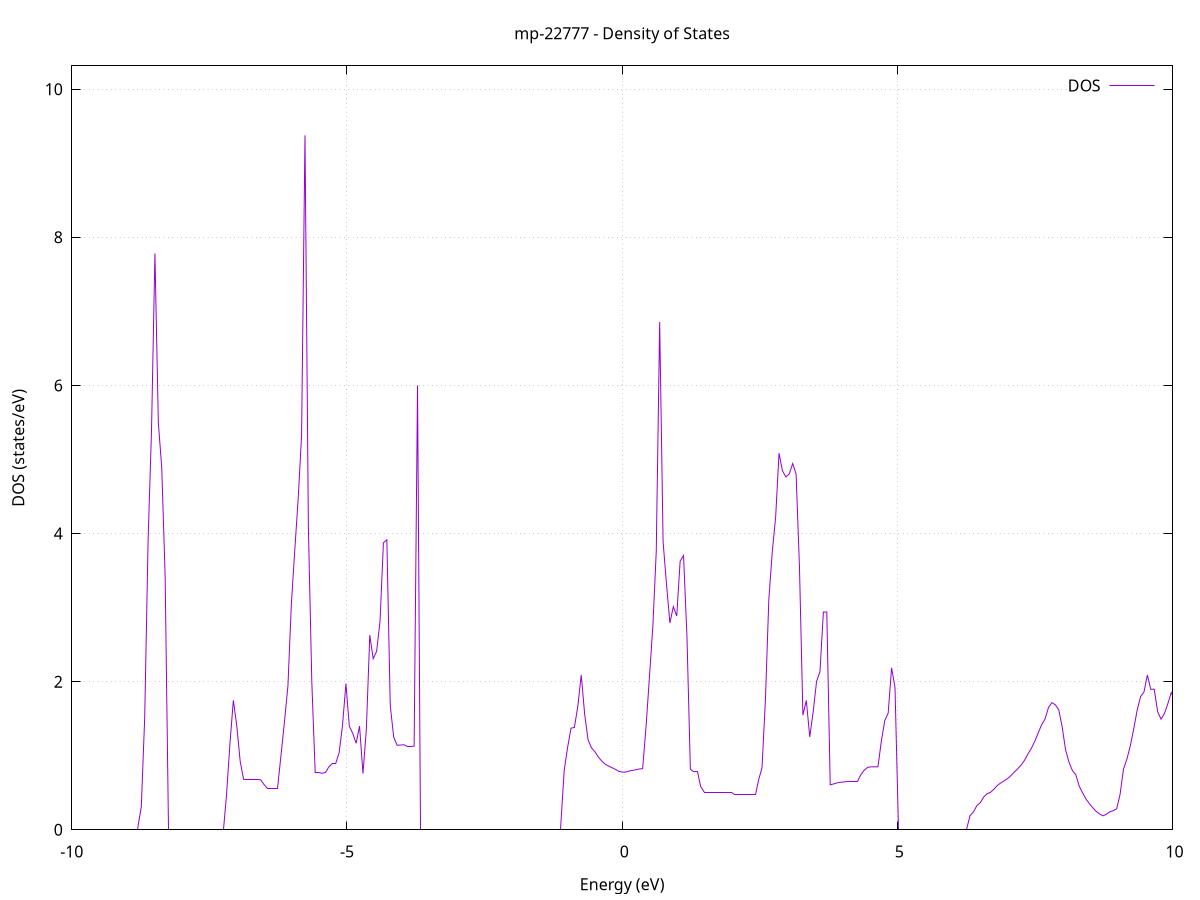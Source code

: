 set title 'mp-22777 - Density of States'
set xlabel 'Energy (eV)'
set ylabel 'DOS (states/eV)'
set grid
set xrange [-10:10]
set yrange [0:10.315]
set xzeroaxis lt -1
set terminal png size 800,600
set output 'mp-22777_dos_gnuplot.png'
plot '-' using 1:2 with lines title 'DOS'
-27.885900 0.000000
-27.823900 0.000000
-27.761900 0.000000
-27.699900 0.000000
-27.638000 0.000000
-27.576000 0.000000
-27.514000 0.000000
-27.452100 0.000000
-27.390100 0.000000
-27.328100 0.000000
-27.266200 0.000000
-27.204200 0.000000
-27.142200 0.000000
-27.080300 0.000000
-27.018300 0.000000
-26.956300 0.000000
-26.894300 0.000000
-26.832400 0.000000
-26.770400 0.000000
-26.708400 0.000000
-26.646500 0.000000
-26.584500 0.000000
-26.522500 0.000000
-26.460600 0.000000
-26.398600 0.000000
-26.336600 0.000000
-26.274700 0.000000
-26.212700 0.000000
-26.150700 0.000000
-26.088700 0.000000
-26.026800 0.000000
-25.964800 0.000000
-25.902800 0.000000
-25.840900 0.000000
-25.778900 0.000000
-25.716900 0.000000
-25.655000 0.000000
-25.593000 0.000000
-25.531000 0.000000
-25.469000 0.000000
-25.407100 0.000000
-25.345100 0.000000
-25.283100 0.000000
-25.221200 0.000000
-25.159200 0.000000
-25.097200 0.000000
-25.035300 0.000000
-24.973300 0.000000
-24.911300 0.000000
-24.849400 0.000000
-24.787400 0.000000
-24.725400 0.000000
-24.663400 0.000000
-24.601500 0.000000
-24.539500 0.000000
-24.477500 0.000000
-24.415600 0.000000
-24.353600 0.000000
-24.291600 0.000000
-24.229700 0.000000
-24.167700 0.000000
-24.105700 0.000000
-24.043800 0.000000
-23.981800 0.000000
-23.919800 0.000000
-23.857800 0.000000
-23.795900 0.000000
-23.733900 0.000000
-23.671900 0.000000
-23.610000 0.000000
-23.548000 0.000000
-23.486000 0.000000
-23.424100 0.000000
-23.362100 0.000000
-23.300100 0.000000
-23.238200 0.000000
-23.176200 0.000000
-23.114200 0.000000
-23.052200 0.000000
-22.990300 0.000000
-22.928300 0.000000
-22.866300 0.000000
-22.804400 0.000000
-22.742400 0.000000
-22.680400 0.000000
-22.618500 0.000000
-22.556500 0.000000
-22.494500 0.000000
-22.432600 0.000000
-22.370600 0.000000
-22.308600 0.000000
-22.246600 1.513200
-22.184700 20.444500
-22.122700 6.340200
-22.060700 0.000000
-21.998800 0.000000
-21.936800 0.000000
-21.874800 0.000000
-21.812900 26.746600
-21.750900 0.000000
-21.688900 7.081900
-21.626900 0.000000
-21.565000 0.000000
-21.503000 0.000000
-21.441000 0.000000
-21.379100 0.000000
-21.317100 0.000000
-21.255100 0.000000
-21.193200 0.000000
-21.131200 0.000000
-21.069200 0.000000
-21.007300 0.000000
-20.945300 0.000000
-20.883300 0.000000
-20.821300 0.000000
-20.759400 0.000000
-20.697400 0.000000
-20.635400 0.000000
-20.573500 0.000000
-20.511500 0.000000
-20.449500 0.000000
-20.387600 0.000000
-20.325600 0.000000
-20.263600 0.000000
-20.201700 0.000000
-20.139700 0.000000
-20.077700 0.000000
-20.015700 0.000000
-19.953800 0.000000
-19.891800 0.000000
-19.829800 0.000000
-19.767900 0.000000
-19.705900 0.000000
-19.643900 0.000000
-19.582000 0.000000
-19.520000 0.000000
-19.458000 0.000000
-19.396100 0.000000
-19.334100 0.000000
-19.272100 0.000000
-19.210100 0.000000
-19.148200 0.000000
-19.086200 0.000000
-19.024200 0.000000
-18.962300 0.000000
-18.900300 0.000000
-18.838300 0.000000
-18.776400 0.000000
-18.714400 0.000000
-18.652400 0.000000
-18.590500 0.000000
-18.528500 0.000000
-18.466500 0.000000
-18.404500 0.000000
-18.342600 0.000000
-18.280600 0.000000
-18.218600 0.000000
-18.156700 0.000000
-18.094700 0.000000
-18.032700 0.000000
-17.970800 0.000000
-17.908800 0.000000
-17.846800 0.000000
-17.784900 0.000000
-17.722900 0.000000
-17.660900 0.000000
-17.598900 0.000000
-17.537000 0.000000
-17.475000 0.000000
-17.413000 0.000000
-17.351100 0.000000
-17.289100 0.000000
-17.227100 0.000000
-17.165200 0.000000
-17.103200 0.000000
-17.041200 0.000000
-16.979200 0.000000
-16.917300 0.000000
-16.855300 0.000000
-16.793300 0.000000
-16.731400 0.000000
-16.669400 0.000000
-16.607400 0.000000
-16.545500 0.000000
-16.483500 0.000000
-16.421500 0.000000
-16.359600 0.000000
-16.297600 0.000000
-16.235600 0.000000
-16.173600 0.000000
-16.111700 0.000000
-16.049700 0.000000
-15.987700 0.000000
-15.925800 0.000000
-15.863800 0.000000
-15.801800 0.000000
-15.739900 0.000000
-15.677900 0.000000
-15.615900 0.000000
-15.554000 0.000000
-15.492000 0.000000
-15.430000 0.000000
-15.368000 0.000000
-15.306100 0.000000
-15.244100 0.000000
-15.182100 0.000000
-15.120200 0.000000
-15.058200 0.000000
-14.996200 0.000000
-14.934300 0.000000
-14.872300 0.000000
-14.810300 0.000000
-14.748400 0.000000
-14.686400 0.000000
-14.624400 0.000000
-14.562400 0.000000
-14.500500 0.000000
-14.438500 0.000000
-14.376500 0.000000
-14.314600 0.000000
-14.252600 0.000000
-14.190600 0.000000
-14.128700 0.000000
-14.066700 0.000000
-14.004700 0.000000
-13.942800 0.000000
-13.880800 0.000000
-13.818800 0.000000
-13.756800 0.000000
-13.694900 0.000000
-13.632900 0.000000
-13.570900 0.000000
-13.509000 0.000000
-13.447000 0.000000
-13.385000 0.000000
-13.323100 0.000000
-13.261100 0.000000
-13.199100 0.000000
-13.137100 0.000000
-13.075200 0.000000
-13.013200 0.000000
-12.951200 0.000000
-12.889300 0.000000
-12.827300 0.000000
-12.765300 0.000000
-12.703400 0.000000
-12.641400 0.000000
-12.579400 0.000000
-12.517500 0.000000
-12.455500 0.000000
-12.393500 0.000000
-12.331500 0.000000
-12.269600 0.000000
-12.207600 0.000000
-12.145600 0.000000
-12.083700 0.000000
-12.021700 0.000000
-11.959700 0.000000
-11.897800 3.068500
-11.835800 2.805400
-11.773800 1.889600
-11.711900 1.536200
-11.649900 1.529900
-11.587900 1.293600
-11.525900 1.123800
-11.464000 1.123700
-11.402000 1.123700
-11.340000 1.090700
-11.278100 1.007900
-11.216100 1.007800
-11.154100 1.007700
-11.092200 1.013300
-11.030200 1.071700
-10.968200 1.178800
-10.906300 1.178900
-10.844300 1.240400
-10.782300 1.675800
-10.720300 2.218000
-10.658400 1.763500
-10.596400 0.199500
-10.534400 0.000000
-10.472500 0.000000
-10.410500 0.000000
-10.348500 0.000000
-10.286600 0.000000
-10.224600 0.000000
-10.162600 0.000000
-10.100700 0.000000
-10.038700 0.000000
-9.976700 0.000000
-9.914700 0.000000
-9.852800 0.000000
-9.790800 0.000000
-9.728800 0.000000
-9.666900 0.000000
-9.604900 0.000000
-9.542900 0.000000
-9.481000 0.000000
-9.419000 0.000000
-9.357000 0.000000
-9.295100 0.000000
-9.233100 0.000000
-9.171100 0.000000
-9.109100 0.000000
-9.047200 0.000000
-8.985200 0.000000
-8.923200 0.000000
-8.861300 0.000000
-8.799300 0.000000
-8.737300 0.309400
-8.675400 1.510700
-8.613400 3.909400
-8.551400 5.390100
-8.489400 7.781900
-8.427500 5.498500
-8.365500 4.887700
-8.303500 3.417800
-8.241600 0.000000
-8.179600 0.000000
-8.117600 0.000000
-8.055700 0.000000
-7.993700 0.000000
-7.931700 0.000000
-7.869800 0.000000
-7.807800 0.000000
-7.745800 0.000000
-7.683800 0.000000
-7.621900 0.000000
-7.559900 0.000000
-7.497900 0.000000
-7.436000 0.000000
-7.374000 0.000000
-7.312000 0.000000
-7.250100 0.000000
-7.188100 0.477500
-7.126100 1.166000
-7.064200 1.748000
-7.002200 1.403200
-6.940200 0.924700
-6.878200 0.680400
-6.816300 0.680500
-6.754300 0.680500
-6.692300 0.680600
-6.630400 0.680600
-6.568400 0.675100
-6.506400 0.610400
-6.444500 0.558400
-6.382500 0.558400
-6.320500 0.558300
-6.258600 0.558300
-6.196600 1.020000
-6.134600 1.467300
-6.072600 1.942600
-6.010700 3.040700
-5.948700 3.771700
-5.886700 4.468300
-5.824800 5.320800
-5.762800 9.377000
-5.700800 4.071500
-5.638900 1.993400
-5.576900 0.772100
-5.514900 0.773200
-5.453000 0.762900
-5.391000 0.773400
-5.329000 0.849400
-5.267000 0.894600
-5.205100 0.894400
-5.143100 1.036400
-5.081100 1.409200
-5.019200 1.973600
-4.957200 1.399900
-4.895200 1.301000
-4.833300 1.167700
-4.771300 1.399900
-4.709300 0.759300
-4.647400 1.360300
-4.585400 2.628700
-4.523400 2.310100
-4.461400 2.409600
-4.399500 2.811200
-4.337500 3.875000
-4.275500 3.915800
-4.213600 1.680300
-4.151600 1.252900
-4.089600 1.141800
-4.027700 1.143900
-3.965700 1.148000
-3.903700 1.129100
-3.841700 1.129100
-3.779800 1.129500
-3.717800 5.999800
-3.655800 0.000000
-3.593900 0.000000
-3.531900 0.000000
-3.469900 0.000000
-3.408000 0.000000
-3.346000 0.000000
-3.284000 0.000000
-3.222100 0.000000
-3.160100 0.000000
-3.098100 0.000000
-3.036100 0.000000
-2.974200 0.000000
-2.912200 0.000000
-2.850200 0.000000
-2.788300 0.000000
-2.726300 0.000000
-2.664300 0.000000
-2.602400 0.000000
-2.540400 0.000000
-2.478400 0.000000
-2.416500 0.000000
-2.354500 0.000000
-2.292500 0.000000
-2.230500 0.000000
-2.168600 0.000000
-2.106600 0.000000
-2.044600 0.000000
-1.982700 0.000000
-1.920700 0.000000
-1.858700 0.000000
-1.796800 0.000000
-1.734800 0.000000
-1.672800 0.000000
-1.610900 0.000000
-1.548900 0.000000
-1.486900 0.000000
-1.424900 0.000000
-1.363000 0.000000
-1.301000 0.000000
-1.239000 0.000000
-1.177100 0.000000
-1.115100 0.000000
-1.053100 0.797700
-0.991200 1.111300
-0.929200 1.371500
-0.867200 1.382800
-0.805300 1.669400
-0.743300 2.090900
-0.681300 1.563100
-0.619300 1.214400
-0.557400 1.106500
-0.495400 1.054600
-0.433400 0.983900
-0.371500 0.928100
-0.309500 0.887300
-0.247500 0.860500
-0.185600 0.839500
-0.123600 0.816100
-0.061600 0.788900
0.000400 0.779300
0.062300 0.778600
0.124300 0.793200
0.186300 0.801800
0.248200 0.810200
0.310200 0.820800
0.372200 0.825500
0.434100 1.390900
0.496100 2.063800
0.558100 2.750200
0.620000 3.762100
0.682000 6.855300
0.744000 3.889500
0.806000 3.317400
0.867900 2.791000
0.929900 3.013000
0.991900 2.886200
1.053800 3.626400
1.115800 3.702700
1.177800 2.606900
1.239700 0.816600
1.301700 0.784400
1.363700 0.784400
1.425600 0.585200
1.487600 0.504800
1.549600 0.504800
1.611600 0.504800
1.673500 0.504800
1.735500 0.504800
1.797500 0.504800
1.859400 0.504800
1.921400 0.504800
1.983400 0.504800
2.045300 0.477900
2.107300 0.477900
2.169300 0.477900
2.231200 0.477900
2.293200 0.477900
2.355200 0.477900
2.417200 0.477900
2.479100 0.671800
2.541100 0.837400
2.603100 1.750700
2.665000 3.103500
2.727000 3.745200
2.789000 4.220200
2.850900 5.084300
2.912900 4.847100
2.974900 4.764900
3.036800 4.805500
3.098800 4.945900
3.160800 4.804800
3.222800 3.526700
3.284700 1.547100
3.346700 1.746400
3.408700 1.252900
3.470600 1.589100
3.532600 2.002700
3.594600 2.134600
3.656500 2.939900
3.718500 2.940000
3.780500 0.607000
3.842400 0.619100
3.904400 0.633200
3.966400 0.640700
4.028400 0.646700
4.090300 0.646800
4.152300 0.646800
4.214300 0.646900
4.276200 0.646900
4.338200 0.745100
4.400200 0.805500
4.462100 0.843600
4.524100 0.849500
4.586100 0.849600
4.648100 0.849800
4.710000 1.198700
4.772000 1.473800
4.834000 1.575700
4.895900 2.187000
4.957900 1.919400
5.019900 0.000000
5.081800 0.000000
5.143800 0.000000
5.205800 0.000000
5.267700 0.000000
5.329700 0.000000
5.391700 0.000000
5.453700 0.000000
5.515600 0.000000
5.577600 0.000000
5.639600 0.000000
5.701500 0.000000
5.763500 0.000000
5.825500 0.000000
5.887400 0.000000
5.949400 0.000000
6.011400 0.000000
6.073300 0.000000
6.135300 0.000000
6.197300 0.000000
6.259300 0.000000
6.321200 0.191400
6.383200 0.240300
6.445200 0.326600
6.507100 0.364700
6.569100 0.442600
6.631100 0.486700
6.693000 0.505700
6.755000 0.547600
6.817000 0.598700
6.878900 0.632000
6.940900 0.661800
7.002900 0.691000
7.064900 0.731900
7.126800 0.779200
7.188800 0.824900
7.250800 0.875100
7.312700 0.940000
7.374700 1.025000
7.436700 1.101000
7.498600 1.195900
7.560600 1.308900
7.622600 1.418700
7.684500 1.497100
7.746500 1.649800
7.808500 1.717200
7.870500 1.687800
7.932400 1.622500
7.994400 1.394600
8.056400 1.082700
8.118300 0.916100
8.180300 0.800700
8.242300 0.743600
8.304200 0.591100
8.366200 0.498200
8.428200 0.415800
8.490200 0.352100
8.552100 0.297100
8.614100 0.248100
8.676100 0.212300
8.738000 0.188300
8.800000 0.210000
8.862000 0.243000
8.923900 0.257800
8.985900 0.283200
9.047900 0.480200
9.109800 0.820200
9.171800 0.955900
9.233800 1.133500
9.295800 1.362900
9.357700 1.613000
9.419700 1.797800
9.481700 1.860300
9.543600 2.090000
9.605600 1.895100
9.667600 1.899500
9.729500 1.596900
9.791500 1.493600
9.853500 1.570200
9.915400 1.702800
9.977400 1.852200
10.039400 1.755600
10.101400 1.734600
10.163300 1.698100
10.225300 1.696700
10.287300 1.680600
10.349200 1.677700
10.411200 1.667000
10.473200 1.692400
10.535100 1.698800
10.597100 1.679300
10.659100 1.705700
10.721000 1.558200
10.783000 1.512400
10.845000 1.558700
10.907000 1.914200
10.968900 1.443400
11.030900 1.272200
11.092900 1.122600
11.154800 0.997300
11.216800 0.924100
11.278800 0.892500
11.340700 0.834100
11.402700 0.813700
11.464700 0.795400
11.526600 0.776300
11.588600 0.758900
11.650600 0.764000
11.712600 0.777400
11.774500 0.773900
11.836500 0.755700
11.898500 0.737100
11.960400 0.831800
12.022400 0.864700
12.084400 0.918700
12.146300 0.906900
12.208300 1.065500
12.270300 1.288600
12.332200 1.311900
12.394200 1.280000
12.456200 1.122100
12.518200 1.066700
12.580100 1.054500
12.642100 1.100200
12.704100 1.091700
12.766000 1.079500
12.828000 1.081700
12.890000 1.132500
12.951900 1.391200
13.013900 1.733500
13.075900 1.815500
13.137900 2.139700
13.199800 2.231200
13.261800 1.989500
13.323800 1.978000
13.385700 1.924300
13.447700 1.869900
13.509700 1.672600
13.571600 1.643700
13.633600 1.577500
13.695600 1.581200
13.757500 1.783500
13.819500 2.009900
13.881500 2.124600
13.943500 2.210300
14.005400 2.308800
14.067400 2.381900
14.129400 2.287300
14.191300 1.943800
14.253300 1.566500
14.315300 1.246300
14.377200 0.967000
14.439200 0.832200
14.501200 0.791500
14.563100 1.018600
14.625100 1.019100
14.687100 1.099400
14.749100 1.158300
14.811000 1.166600
14.873000 1.199000
14.935000 1.294600
14.996900 1.367600
15.058900 1.427300
15.120900 1.497300
15.182800 1.456900
15.244800 1.535700
15.306800 1.580300
15.368700 1.583100
15.430700 1.460400
15.492700 1.385100
15.554700 1.232300
15.616600 1.124200
15.678600 1.097800
15.740600 1.056300
15.802500 1.060700
15.864500 1.050900
15.926500 0.962500
15.988400 0.902500
16.050400 0.835400
16.112400 0.804000
16.174300 0.840400
16.236300 0.908800
16.298300 1.038400
16.360300 1.317200
16.422200 1.490300
16.484200 1.512100
16.546200 1.542300
16.608100 1.426400
16.670100 1.440600
16.732100 1.507100
16.794000 1.975800
16.856000 2.165200
16.918000 2.507900
16.979900 2.400800
17.041900 2.365800
17.103900 2.727500
17.165900 2.757100
17.227800 2.589000
17.289800 2.141600
17.351800 1.952800
17.413700 2.007200
17.475700 2.067200
17.537700 2.100500
17.599600 2.274000
17.661600 2.695300
17.723600 2.588900
17.785600 2.579600
17.847500 2.478200
17.909500 2.485500
17.971500 2.533100
18.033400 2.528700
18.095400 2.510100
18.157400 2.524400
18.219300 2.429000
18.281300 2.350400
18.343300 2.342900
18.405200 2.302400
18.467200 2.266900
18.529200 2.282800
18.591200 2.180600
18.653100 2.322100
18.715100 2.400300
18.777100 2.172100
18.839000 2.219000
18.901000 2.210800
18.963000 2.308800
19.024900 2.356500
19.086900 2.404900
19.148900 2.711400
19.210800 2.727700
19.272800 2.394800
19.334800 2.427800
19.396800 2.440700
19.458700 2.396900
19.520700 2.377900
19.582700 2.213400
19.644600 2.158600
19.706600 2.111800
19.768600 2.192000
19.830500 2.481500
19.892500 2.751100
19.954500 2.729700
20.016400 2.553100
20.078400 2.510500
20.140400 2.371000
20.202400 2.263400
20.264300 2.061800
20.326300 1.899300
20.388300 1.811100
20.450200 1.690200
20.512200 1.670400
20.574200 1.701100
20.636100 1.697100
20.698100 1.825100
20.760100 2.102700
20.822000 1.887500
20.884000 1.763200
20.946000 1.669800
21.008000 1.627600
21.069900 1.563800
21.131900 1.552800
21.193900 1.545600
21.255800 1.588000
21.317800 1.608600
21.379800 1.642900
21.441700 1.629900
21.503700 1.571000
21.565700 1.568500
21.627700 1.654600
21.689600 1.895600
21.751600 1.915500
21.813600 2.024900
21.875500 1.946100
21.937500 1.749300
21.999500 1.574900
22.061400 1.467300
22.123400 1.359100
22.185400 1.319300
22.247300 1.406800
22.309300 1.452100
22.371300 1.513300
22.433300 1.600100
22.495200 1.726500
22.557200 1.677300
22.619200 1.556900
22.681100 1.492000
22.743100 1.505100
22.805100 1.566500
22.867000 1.631000
22.929000 1.729100
22.991000 1.740900
23.052900 1.744700
23.114900 1.848100
23.176900 1.935300
23.238900 2.053700
23.300800 2.141200
23.362800 2.162700
23.424800 2.201000
23.486700 2.271200
23.548700 2.269400
23.610700 2.226800
23.672600 2.212300
23.734600 2.351700
23.796600 2.404900
23.858500 2.489400
23.920500 2.472200
23.982500 2.344200
24.044500 2.281000
24.106400 2.334900
24.168400 2.589500
24.230400 2.710800
24.292300 3.029000
24.354300 3.093000
24.416300 2.894000
24.478200 2.543100
24.540200 2.467000
24.602200 2.648500
24.664100 2.716400
24.726100 2.420600
24.788100 2.240600
24.850100 2.229500
24.912000 2.425100
24.974000 2.704800
25.036000 2.770600
25.097900 3.061400
25.159900 3.292500
25.221900 3.302700
25.283800 3.197600
25.345800 2.771000
25.407800 2.450000
25.469700 2.265000
25.531700 2.331400
25.593700 2.135100
25.655700 2.246400
25.717600 2.548400
25.779600 2.636300
25.841600 2.386700
25.903500 2.359900
25.965500 1.876700
26.027500 1.757800
26.089400 1.807600
26.151400 1.938300
26.213400 1.935900
26.275400 2.013100
26.337300 2.089600
26.399300 2.152100
26.461300 2.173800
26.523200 2.188100
26.585200 2.227300
26.647200 2.233800
26.709100 2.280200
26.771100 2.309700
26.833100 2.133000
26.895000 2.219700
26.957000 2.458200
27.019000 2.847400
27.081000 2.726700
27.142900 2.366800
27.204900 2.223900
27.266900 2.168300
27.328800 2.233400
27.390800 2.259200
27.452800 2.110000
27.514700 2.105200
27.576700 2.043700
27.638700 2.065800
27.700600 2.206100
27.762600 2.374400
27.824600 2.456600
27.886600 2.591800
27.948500 2.606800
28.010500 2.462900
28.072500 2.337100
28.134400 2.224100
28.196400 2.117200
28.258400 2.068300
28.320300 2.108000
28.382300 2.244600
28.444300 2.340700
28.506200 2.274500
28.568200 2.097500
28.630200 1.931000
28.692200 1.817300
28.754100 1.984000
28.816100 2.169800
28.878100 2.286200
28.940000 2.299400
29.002000 2.302800
29.064000 2.439800
29.125900 2.606800
29.187900 2.405400
29.249900 2.394500
29.311800 2.331400
29.373800 2.258600
29.435800 2.237800
29.497800 2.202000
29.559700 2.066100
29.621700 1.985600
29.683700 1.961600
29.745600 2.043000
29.807600 2.165400
29.869600 2.216000
29.931500 2.334600
29.993500 2.400600
30.055500 2.433200
30.117500 2.477400
30.179400 2.559100
30.241400 2.735900
30.303400 2.517400
30.365300 2.328500
30.427300 2.100200
30.489300 1.853200
30.551200 1.729500
30.613200 1.661400
30.675200 1.700300
30.737100 1.724700
30.799100 1.800200
30.861100 1.905000
30.923100 2.054400
30.985000 2.144500
31.047000 2.171500
31.109000 2.292500
31.170900 2.256600
31.232900 2.306800
31.294900 2.451100
31.356800 2.709900
31.418800 2.850600
31.480800 2.795200
31.542700 2.752700
31.604700 2.833300
31.666700 2.657700
31.728700 2.622900
31.790600 2.679900
31.852600 2.614000
31.914600 2.620300
31.976500 2.689600
32.038500 2.808300
32.100500 2.662800
32.162400 2.702200
32.224400 2.689200
32.286400 2.595900
32.348300 2.607200
32.410300 2.608100
32.472300 2.636600
32.534300 2.620600
32.596200 2.379300
32.658200 2.433000
32.720200 2.516000
32.782100 2.460000
32.844100 2.516100
32.906100 2.520400
32.968000 2.600800
33.030000 2.780500
33.092000 2.998200
33.153900 2.818600
33.215900 2.682400
33.277900 2.694700
33.339900 2.765600
33.401800 2.716800
33.463800 2.622400
33.525800 2.578500
33.587700 2.631200
33.649700 2.918100
33.711700 3.095300
33.773600 2.839900
33.835600 2.648600
33.897600 2.452100
33.959500 2.457600
34.021500 2.561800
34.083500 2.646700
34.145500 2.493000
34.207400 2.402000
34.269400 2.318400
34.331400 2.361100
34.393300 2.417900
34.455300 2.434500
34.517300 2.493300
34.579200 2.510600
34.641200 2.645400
34.703200 2.865200
34.765200 3.108400
34.827100 2.997900
34.889100 2.947600
34.951100 2.829200
35.013000 2.662400
35.075000 2.617900
35.137000 2.535000
35.198900 2.490300
35.260900 2.463100
35.322900 2.525500
35.384800 2.554100
35.446800 2.573700
35.508800 2.614000
35.570800 2.608100
35.632700 2.736700
35.694700 2.946400
35.756700 3.077600
35.818600 3.142200
35.880600 3.141300
35.942600 3.189100
36.004500 3.052600
36.066500 2.869400
36.128500 2.927100
36.190400 2.836900
36.252400 2.592700
36.314400 2.539100
36.376400 2.638000
36.438300 2.766600
36.500300 2.816500
36.562300 2.887900
36.624200 3.064900
36.686200 3.462000
36.748200 3.934500
36.810100 5.467900
36.872100 11.129900
36.934100 7.407900
36.996000 4.648600
37.058000 3.866900
37.120000 3.395000
37.182000 3.107000
37.243900 2.931300
37.305900 2.774000
37.367900 2.696400
37.429800 2.746300
37.491800 2.825800
37.553800 2.802100
37.615700 2.610000
37.677700 2.601400
37.739700 2.378400
37.801600 2.327200
37.863600 2.286000
37.925600 2.285100
37.987600 2.345200
38.049500 2.426100
38.111500 2.610100
38.173500 2.663200
38.235400 2.658000
38.297400 2.763900
38.359400 2.893900
38.421300 3.000400
38.483300 2.844400
38.545300 2.775300
38.607200 2.647400
38.669200 2.471900
38.731200 2.470600
38.793200 2.517800
38.855100 2.662800
38.917100 2.515800
38.979100 2.433300
39.041000 2.648100
39.103000 2.751500
39.165000 2.772100
39.226900 2.629100
39.288900 2.521100
39.350900 2.321000
39.412900 2.231200
39.474800 2.216700
39.536800 2.310000
39.598800 2.550000
39.660700 2.694300
39.722700 2.647400
39.784700 2.628400
39.846600 2.567000
39.908600 2.445400
39.970600 2.386200
40.032500 2.316500
40.094500 2.337800
40.156500 2.389500
40.218500 2.445300
40.280400 2.524900
40.342400 2.560100
40.404400 2.676200
40.466300 2.697200
40.528300 2.590800
40.590300 2.560900
40.652200 2.563000
40.714200 2.659700
40.776200 2.560900
40.838100 2.584500
40.900100 2.704900
40.962100 2.687800
41.024100 2.632200
41.086000 2.602400
41.148000 2.539100
41.210000 2.548300
41.271900 2.615000
41.333900 2.723400
41.395900 2.781600
41.457800 2.861400
41.519800 2.928400
41.581800 2.905400
41.643700 2.789100
41.705700 2.806400
41.767700 2.786000
41.829700 2.722800
41.891600 2.693400
41.953600 2.745700
42.015600 2.863800
42.077500 2.931700
42.139500 2.833700
42.201500 2.785000
42.263400 2.739300
42.325400 2.766900
42.387400 2.774800
42.449300 2.824600
42.511300 2.694100
42.573300 2.651500
42.635300 2.612000
42.697200 2.598700
42.759200 2.617900
42.821200 2.502800
42.883100 2.425900
42.945100 2.517500
43.007100 2.511600
43.069000 2.571700
43.131000 2.574900
43.193000 2.623800
43.255000 2.551800
43.316900 2.467600
43.378900 2.431400
43.440900 2.387300
43.502800 2.440500
43.564800 2.500200
43.626800 2.628100
43.688700 2.709600
43.750700 2.670000
43.812700 2.612700
43.874600 2.657800
43.936600 2.834200
43.998600 2.637900
44.060600 2.610800
44.122500 2.729300
44.184500 2.736400
44.246500 2.740100
44.308400 2.836700
44.370400 2.889700
44.432400 2.732100
44.494300 2.582600
44.556300 2.566000
44.618300 2.612300
44.680200 2.829900
44.742200 2.790200
44.804200 2.810000
44.866200 2.839100
44.928100 2.791100
44.990100 2.850300
45.052100 2.747800
45.114000 2.556600
45.176000 2.593400
45.238000 2.676800
45.299900 2.706600
45.361900 2.789200
45.423900 2.845900
45.485800 2.942200
45.547800 2.985500
45.609800 3.062800
45.671800 3.251600
45.733700 3.189000
45.795700 3.241600
45.857700 3.066100
45.919600 3.018100
45.981600 2.918800
46.043600 2.883900
46.105500 2.914700
46.167500 3.093600
46.229500 3.227900
46.291400 3.153600
46.353400 3.046500
46.415400 3.003200
46.477400 2.941800
46.539300 2.946100
46.601300 2.957800
46.663300 3.037300
46.725200 2.869400
46.787200 2.903600
46.849200 2.881100
46.911100 2.893400
46.973100 2.900300
47.035100 3.030600
47.097000 3.214700
47.159000 3.143100
47.221000 3.004700
47.283000 2.943700
47.344900 2.955100
47.406900 2.937300
47.468900 2.908700
47.530800 2.918900
47.592800 3.056800
47.654800 3.014600
47.716700 2.844000
47.778700 2.666300
47.840700 2.580700
47.902700 2.581500
47.964600 2.593700
48.026600 2.651300
48.088600 2.745800
48.150500 2.779600
48.212500 2.804300
48.274500 2.903800
48.336400 2.933200
48.398400 2.789300
48.460400 2.601000
48.522300 2.509300
48.584300 2.426300
48.646300 2.371700
48.708300 2.341000
48.770200 2.376900
48.832200 2.508000
48.894200 2.601900
48.956100 2.654900
49.018100 2.674600
49.080100 2.731600
49.142000 2.811200
49.204000 2.867500
49.266000 2.863500
49.327900 3.002400
49.389900 3.085200
49.451900 3.138700
49.513900 3.054800
49.575800 2.963400
49.637800 2.842600
49.699800 2.796300
49.761700 2.748200
49.823700 2.753800
49.885700 2.788400
49.947600 2.918000
50.009600 2.860500
50.071600 2.813000
50.133500 2.764100
50.195500 2.771100
50.257500 2.872900
50.319500 2.858600
50.381400 2.790300
50.443400 2.748700
50.505400 2.695900
50.567300 2.697700
50.629300 2.743200
50.691300 2.713000
50.753200 2.768200
50.815200 2.838400
50.877200 2.920200
50.939100 2.963400
51.001100 3.003800
51.063100 2.949200
51.125100 2.862500
51.187000 2.791700
51.249000 2.789600
51.311000 2.985200
51.372900 2.853100
51.434900 2.842300
51.496900 2.856200
51.558800 3.010300
51.620800 2.896100
51.682800 2.889900
51.744800 2.901500
51.806700 2.964100
51.868700 2.910300
51.930700 2.827500
51.992600 2.758600
52.054600 2.655200
52.116600 2.651100
52.178500 2.708300
52.240500 2.877400
52.302500 2.941300
52.364400 3.009700
52.426400 2.941300
52.488400 2.833600
52.550400 2.896100
52.612300 3.258300
52.674300 3.315800
52.736300 3.057400
52.798200 2.972700
52.860200 2.935700
52.922200 2.769900
52.984100 2.652800
53.046100 2.559300
53.108100 2.688900
53.170000 2.768600
53.232000 2.902200
53.294000 3.028400
53.356000 2.977300
53.417900 2.902400
53.479900 2.868200
53.541900 2.807900
53.603800 2.886800
53.665800 2.880600
53.727800 2.912600
53.789700 2.965900
53.851700 3.048400
53.913700 3.005100
53.975600 2.902500
54.037600 2.969800
54.099600 3.006200
54.161600 2.703900
54.223500 2.645300
54.285500 2.705600
54.347500 2.857900
54.409400 3.076500
54.471400 3.379300
54.533400 3.455400
54.595300 3.297500
54.657300 3.143200
54.719300 2.977400
54.781200 2.991700
54.843200 2.987100
54.905200 3.125800
54.967200 3.272900
55.029100 3.172100
55.091100 3.206700
55.153100 3.175600
55.215000 3.100500
55.277000 3.107400
55.339000 3.017500
55.400900 2.858000
55.462900 2.831400
55.524900 2.896400
55.586800 3.069700
55.648800 3.220500
55.710800 3.430600
55.772800 3.298500
55.834700 2.994000
55.896700 2.845300
55.958700 2.927900
56.020600 2.991900
56.082600 2.970400
56.144600 3.073500
56.206500 3.294400
56.268500 3.584400
56.330500 3.648400
56.392500 3.373700
56.454400 3.116600
56.516400 3.070900
56.578400 2.903900
56.640300 2.924300
56.702300 3.114800
56.764300 3.089500
56.826200 3.196000
56.888200 3.296100
56.950200 3.276500
57.012100 3.083300
57.074100 3.021100
57.136100 2.994700
57.198100 3.024000
57.260000 2.946300
57.322000 2.906000
57.384000 2.880500
57.445900 2.909900
57.507900 2.899300
57.569900 2.942800
57.631800 2.840100
57.693800 2.788100
57.755800 2.706600
57.817700 2.803500
57.879700 2.952300
57.941700 3.048000
58.003700 3.103900
58.065600 3.193600
58.127600 3.214200
58.189600 3.158600
58.251500 3.003800
58.313500 2.948700
58.375500 2.904000
58.437400 2.806400
58.499400 2.797900
58.561400 2.843200
58.623300 3.021800
58.685300 2.883500
58.747300 2.910500
58.809300 3.016000
58.871200 3.095400
58.933200 3.093900
58.995200 2.973500
59.057100 3.039900
59.119100 3.026500
59.181100 3.123700
59.243000 3.217200
59.305000 3.209900
59.367000 3.201900
59.428900 3.230300
59.490900 3.191400
59.552900 3.143800
59.614900 2.917000
59.676800 2.874900
59.738800 2.928100
59.800800 3.012200
59.862700 3.139400
59.924700 3.180500
59.986700 3.196900
60.048600 3.252700
60.110600 3.263500
60.172600 3.251200
60.234500 3.093200
60.296500 3.189500
60.358500 3.188600
60.420500 3.040100
60.482400 2.805200
60.544400 2.734100
60.606400 2.831000
60.668300 2.971400
60.730300 3.067900
60.792300 3.196500
60.854200 3.198700
60.916200 3.160000
60.978200 3.218700
61.040200 3.127700
61.102100 3.066600
61.164100 3.082800
61.226100 3.069400
61.288000 3.015600
61.350000 3.007100
61.412000 3.042100
61.473900 3.174300
61.535900 3.338700
61.597900 3.425800
61.659800 2.996600
61.721800 2.763700
61.783800 2.845200
61.845800 2.961200
61.907700 3.245700
61.969700 3.424400
62.031700 3.416500
62.093600 3.356800
62.155600 3.305800
62.217600 3.355900
62.279500 3.441800
62.341500 3.549700
62.403500 3.522300
62.465400 3.382600
62.527400 3.322200
62.589400 3.249900
62.651400 3.262400
62.713300 3.347400
62.775300 3.326100
62.837300 3.186400
62.899200 3.198600
62.961200 3.184300
63.023200 3.108800
63.085100 3.333700
63.147100 3.281400
63.209100 3.107500
63.271000 3.291400
63.333000 3.496000
63.395000 3.535700
63.457000 3.596000
63.518900 3.337900
63.580900 3.209800
63.642900 3.222500
63.704800 3.143600
63.766800 3.264000
63.828800 3.309400
63.890700 3.350900
63.952700 3.399700
64.014700 3.367000
64.076600 3.342300
64.138600 3.358300
64.200600 3.231700
64.262600 3.556700
64.324500 3.577900
64.386500 3.591300
64.448500 3.350000
64.510400 3.228900
64.572400 2.926300
64.634400 2.869100
64.696300 3.093300
64.758300 3.091700
64.820300 3.272100
64.882300 3.525800
64.944200 3.421500
65.006200 3.395400
65.068200 3.207100
65.130100 3.142900
65.192100 3.006400
65.254100 2.945500
65.316000 3.095300
65.378000 3.182500
65.440000 3.381800
65.501900 3.602400
65.563900 3.554500
65.625900 3.377000
65.687900 3.348000
65.749800 3.410000
65.811800 3.328500
65.873800 3.272900
65.935700 3.349400
65.997700 3.407900
66.059700 3.460000
66.121600 3.575000
66.183600 3.477700
66.245600 3.290100
66.307500 3.226600
66.369500 3.267500
66.431500 3.348200
66.493500 3.292500
66.555400 3.271500
66.617400 3.440500
66.679400 3.645300
66.741300 3.617500
66.803300 3.443600
66.865300 3.352500
66.927200 3.206600
66.989200 3.236700
67.051200 3.152600
67.113100 3.057300
67.175100 3.162500
67.237100 3.392500
67.299100 3.359900
67.361000 3.408500
67.423000 3.380000
67.485000 3.317100
67.546900 3.265400
67.608900 3.238600
67.670900 3.276200
67.732800 3.393700
67.794800 3.489600
67.856800 3.549900
67.918700 3.623300
67.980700 3.718100
68.042700 3.711100
68.104700 3.752100
68.166600 3.806700
68.228600 3.883800
68.290600 3.773900
68.352500 3.497800
68.414500 3.397300
68.476500 3.443400
68.538400 3.446200
68.600400 3.490200
68.662400 3.500700
68.724300 3.468600
68.786300 3.352900
68.848300 3.270800
68.910300 3.380600
68.972200 3.507400
69.034200 3.344900
69.096200 3.315000
69.158100 3.408600
69.220100 3.506000
69.282100 3.552300
69.344000 3.682100
69.406000 3.628400
69.468000 3.544700
69.530000 3.432100
69.591900 3.376900
69.653900 3.326600
69.715900 3.260300
69.777800 3.238300
69.839800 3.383300
69.901800 3.414600
69.963700 3.434500
70.025700 3.477900
70.087700 3.427700
70.149600 3.410500
70.211600 3.428200
70.273600 3.391000
70.335600 3.399100
70.397500 3.472100
70.459500 3.552700
70.521500 3.676400
70.583400 3.758600
70.645400 3.607500
70.707400 3.615200
70.769300 3.529300
70.831300 3.366100
70.893300 3.346000
70.955200 3.302600
71.017200 3.387400
71.079200 3.338600
71.141200 3.412700
71.203100 3.455300
71.265100 3.490200
71.327100 3.476800
71.389000 3.400000
71.451000 3.372200
71.513000 3.321800
71.574900 3.335200
71.636900 3.437200
71.698900 3.459600
71.760800 3.654300
71.822800 3.982600
71.884800 4.228500
71.946800 3.701100
72.008700 3.350800
72.070700 3.260300
72.132700 3.357000
72.194600 3.455900
72.256600 3.412000
72.318600 3.409800
72.380500 3.343000
72.442500 3.452700
72.504500 3.427900
72.566400 3.571700
72.628400 3.680900
72.690400 3.673900
72.752400 3.597000
72.814300 3.659300
72.876300 3.585700
72.938300 3.491200
73.000200 3.342400
73.062200 3.286200
73.124200 3.236200
73.186100 3.266400
73.248100 3.144800
73.310100 3.125100
73.372100 3.169900
73.434000 3.278900
73.496000 3.255900
73.558000 3.197700
73.619900 3.243800
73.681900 3.404000
73.743900 3.432800
73.805800 3.469600
73.867800 3.383900
73.929800 3.279000
73.991700 3.359200
74.053700 3.402700
74.115700 3.349500
74.177700 3.439600
74.239600 3.411500
74.301600 3.341200
74.363600 3.284200
74.425500 3.360800
74.487500 3.420500
74.549500 3.407400
74.611400 3.384000
74.673400 3.430100
74.735400 3.498900
74.797300 3.638000
74.859300 3.735700
74.921300 3.811200
74.983300 3.769800
75.045200 3.494400
75.107200 3.501400
75.169200 3.538300
75.231100 3.575100
75.293100 3.578400
75.355100 3.501300
75.417000 3.514700
75.479000 3.571200
75.541000 3.607300
75.602900 3.664700
75.664900 3.736200
75.726900 3.817400
75.788900 3.864800
75.850800 3.746100
75.912800 3.710100
75.974800 3.648400
76.036700 3.666400
76.098700 3.658200
76.160700 3.613200
76.222600 3.508700
76.284600 3.512100
76.346600 3.585400
76.408500 3.511200
76.470500 3.595800
76.532500 3.593600
76.594500 3.640100
76.656400 3.803000
76.718400 3.804800
76.780400 3.725100
76.842300 3.785400
76.904300 3.763700
76.966300 3.755300
77.028200 3.811400
77.090200 3.698900
77.152200 3.495300
77.214100 3.367300
77.276100 3.299300
77.338100 3.324600
77.400100 3.430200
77.462000 3.574800
77.524000 3.656300
77.586000 3.689500
77.647900 3.557500
77.709900 3.531700
77.771900 3.558200
77.833800 3.606100
77.895800 3.681600
77.957800 3.658300
78.019800 3.596100
78.081700 3.535500
78.143700 3.428000
78.205700 3.387100
78.267600 3.399300
78.329600 3.401600
78.391600 3.373200
78.453500 3.323500
78.515500 3.284100
78.577500 3.339800
78.639400 3.451600
78.701400 3.453900
78.763400 3.384600
78.825400 3.500300
78.887300 3.673200
78.949300 3.650100
79.011300 3.590300
79.073200 3.579500
79.135200 3.486300
79.197200 3.409500
79.259100 3.384700
79.321100 3.386300
79.383100 3.463600
79.445000 3.616100
79.507000 3.635800
79.569000 3.553600
79.631000 3.525600
79.692900 3.556500
79.754900 3.561300
79.816900 3.563700
79.878800 3.397500
79.940800 3.356000
80.002800 3.455600
80.064700 3.481100
80.126700 3.532000
80.188700 3.527600
80.250600 3.539900
80.312600 3.491800
80.374600 3.403400
80.436600 3.399200
80.498500 3.388700
80.560500 3.401600
80.622500 3.450800
80.684400 3.440900
80.746400 3.463700
80.808400 3.455200
80.870300 3.501900
80.932300 3.496100
80.994300 3.423600
81.056200 3.456700
81.118200 3.616100
81.180200 3.670700
81.242200 3.753700
81.304100 3.708600
81.366100 3.568400
81.428100 3.520800
81.490000 3.513800
81.552000 3.391300
81.614000 3.385900
81.675900 3.443700
81.737900 3.593600
81.799900 3.728700
81.861800 3.798900
81.923800 3.802800
81.985800 3.735100
82.047800 3.789000
82.109700 3.682300
82.171700 3.673000
82.233700 3.632600
82.295600 3.573800
82.357600 3.564500
82.419600 3.584400
82.481500 3.571700
82.543500 3.620300
82.605500 3.515500
82.667500 3.565800
82.729400 3.557500
82.791400 3.724600
82.853400 3.700900
82.915300 3.689700
82.977300 3.800200
83.039300 3.776700
83.101200 3.741400
83.163200 3.759400
83.225200 3.588900
83.287100 3.507100
83.349100 3.579900
83.411100 3.623200
83.473100 3.640800
83.535000 3.667500
83.597000 3.698600
83.659000 3.642700
83.720900 3.471000
83.782900 3.384800
83.844900 3.431900
83.906800 3.505700
83.968800 3.598500
84.030800 3.712000
84.092700 3.718900
84.154700 3.641800
84.216700 3.555400
84.278700 3.476000
84.340600 3.416200
84.402600 3.340500
84.464600 3.314800
84.526500 3.296000
84.588500 3.316200
84.650500 3.431100
84.712400 3.620000
84.774400 3.648400
84.836400 3.813900
84.898300 3.744800
84.960300 3.711600
85.022300 3.765800
85.084300 3.879200
85.146200 3.975800
85.208200 3.911000
85.270200 3.769500
85.332100 3.708700
85.394100 3.495200
85.456100 3.431000
85.518000 3.536200
85.580000 3.569400
85.642000 3.677300
85.703900 3.766700
85.765900 3.720700
85.827900 3.688300
85.889900 3.586200
85.951800 3.583600
86.013800 3.722300
86.075800 3.745600
86.137700 3.767700
86.199700 3.833800
86.261700 3.725000
86.323600 3.553600
86.385600 3.578100
86.447600 3.792600
86.509600 3.957000
86.571500 3.919000
86.633500 3.825600
86.695500 3.725100
86.757400 3.650500
86.819400 3.645600
86.881400 3.714200
86.943300 3.731100
87.005300 3.752000
87.067300 3.730400
87.129200 3.703100
87.191200 3.790200
87.253200 3.856800
87.315200 3.743000
87.377100 3.619800
87.439100 3.826200
87.501100 3.976200
87.563000 3.981800
87.625000 3.986900
87.687000 3.917400
87.748900 3.811600
87.810900 3.688700
87.872900 3.644900
87.934800 3.451400
87.996800 3.354000
88.058800 3.295300
88.120800 3.309000
88.182700 3.335400
88.244700 3.483800
88.306700 3.511700
88.368600 3.465000
88.430600 3.175400
88.492600 3.058000
88.554500 2.871300
88.616500 2.759300
88.678500 2.750900
88.740400 2.651300
88.802400 2.520000
88.864400 2.369600
88.926400 2.225100
88.988300 2.038800
89.050300 1.863600
89.112300 1.747900
89.174200 1.700000
89.236200 1.625100
89.298200 1.413000
89.360100 1.237800
89.422100 1.055500
89.484100 0.966000
89.546000 0.896900
89.608000 0.779500
89.670000 0.773000
89.732000 0.651700
89.793900 0.520000
89.855900 0.412800
89.917900 0.333700
89.979800 0.270400
90.041800 0.196900
90.103800 0.147300
90.165700 0.056700
90.227700 0.041300
90.289700 0.025100
90.351600 0.009400
90.413600 0.000100
90.475600 0.000000
90.537600 0.000000
90.599500 0.000000
90.661500 0.000000
90.723500 0.000000
90.785400 0.000000
90.847400 0.000000
90.909400 0.000000
90.971300 0.000000
91.033300 0.000000
91.095300 0.000000
91.157300 0.000000
91.219200 0.000000
91.281200 0.000000
91.343200 0.000000
91.405100 0.000000
91.467100 0.000000
91.529100 0.000000
91.591000 0.000000
91.653000 0.000000
91.715000 0.000000
91.776900 0.000000
91.838900 0.000000
91.900900 0.000000
91.962900 0.000000
92.024800 0.000000
92.086800 0.000000
92.148800 0.000000
92.210700 0.000000
92.272700 0.000000
92.334700 0.000000
92.396600 0.000000
92.458600 0.000000
92.520600 0.000000
92.582500 0.000000
92.644500 0.000000
92.706500 0.000000
92.768500 0.000000
92.830400 0.000000
92.892400 0.000000
92.954400 0.000000
93.016300 0.000000
93.078300 0.000000
93.140300 0.000000
93.202200 0.000000
93.264200 0.000000
93.326200 0.000000
93.388100 0.000000
93.450100 0.000000
93.512100 0.000000
93.574100 0.000000
93.636000 0.000000
93.698000 0.000000
93.760000 0.000000
93.821900 0.000000
93.883900 0.000000
93.945900 0.000000
94.007800 0.000000
94.069800 0.000000
94.131800 0.000000
94.193700 0.000000
94.255700 0.000000
94.317700 0.000000
94.379700 0.000000
94.441600 0.000000
94.503600 0.000000
94.565600 0.000000
94.627500 0.000000
94.689500 0.000000
94.751500 0.000000
94.813400 0.000000
94.875400 0.000000
94.937400 0.000000
94.999400 0.000000
95.061300 0.000000
95.123300 0.000000
95.185300 0.000000
95.247200 0.000000
95.309200 0.000000
95.371200 0.000000
95.433100 0.000000
95.495100 0.000000
95.557100 0.000000
95.619000 0.000000
95.681000 0.000000
95.743000 0.000000
95.805000 0.000000
95.866900 0.000000
95.928900 0.000000
95.990900 0.000000
96.052800 0.000000
e
